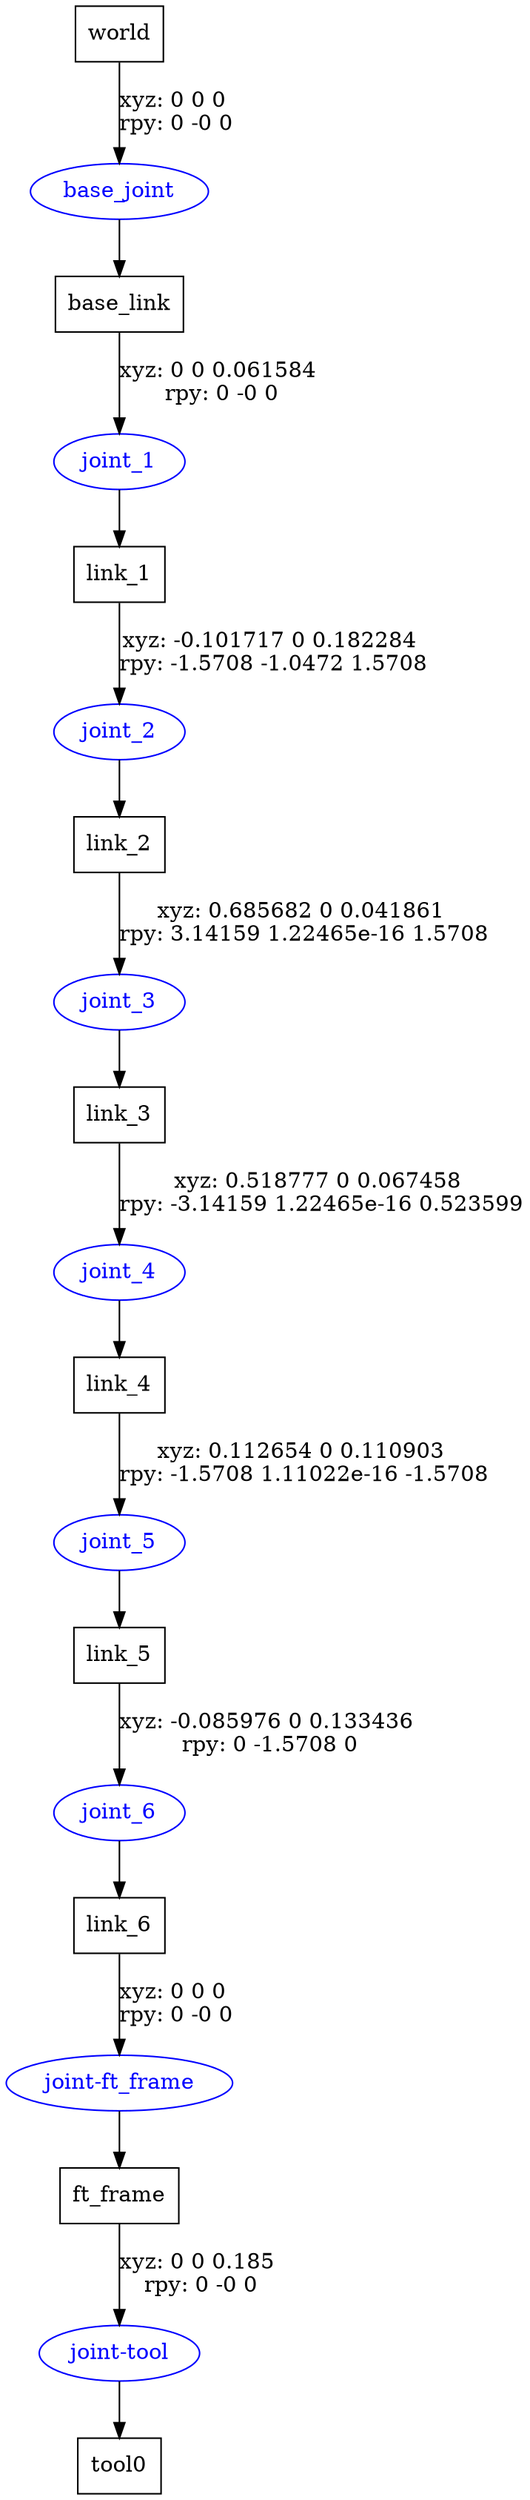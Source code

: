 digraph G {
node [shape=box];
"world" [label="world"];
"base_link" [label="base_link"];
"link_1" [label="link_1"];
"link_2" [label="link_2"];
"link_3" [label="link_3"];
"link_4" [label="link_4"];
"link_5" [label="link_5"];
"link_6" [label="link_6"];
"ft_frame" [label="ft_frame"];
"tool0" [label="tool0"];
node [shape=ellipse, color=blue, fontcolor=blue];
"world" -> "base_joint" [label="xyz: 0 0 0 \nrpy: 0 -0 0"]
"base_joint" -> "base_link"
"base_link" -> "joint_1" [label="xyz: 0 0 0.061584 \nrpy: 0 -0 0"]
"joint_1" -> "link_1"
"link_1" -> "joint_2" [label="xyz: -0.101717 0 0.182284 \nrpy: -1.5708 -1.0472 1.5708"]
"joint_2" -> "link_2"
"link_2" -> "joint_3" [label="xyz: 0.685682 0 0.041861 \nrpy: 3.14159 1.22465e-16 1.5708"]
"joint_3" -> "link_3"
"link_3" -> "joint_4" [label="xyz: 0.518777 0 0.067458 \nrpy: -3.14159 1.22465e-16 0.523599"]
"joint_4" -> "link_4"
"link_4" -> "joint_5" [label="xyz: 0.112654 0 0.110903 \nrpy: -1.5708 1.11022e-16 -1.5708"]
"joint_5" -> "link_5"
"link_5" -> "joint_6" [label="xyz: -0.085976 0 0.133436 \nrpy: 0 -1.5708 0"]
"joint_6" -> "link_6"
"link_6" -> "joint-ft_frame" [label="xyz: 0 0 0 \nrpy: 0 -0 0"]
"joint-ft_frame" -> "ft_frame"
"ft_frame" -> "joint-tool" [label="xyz: 0 0 0.185 \nrpy: 0 -0 0"]
"joint-tool" -> "tool0"
}
